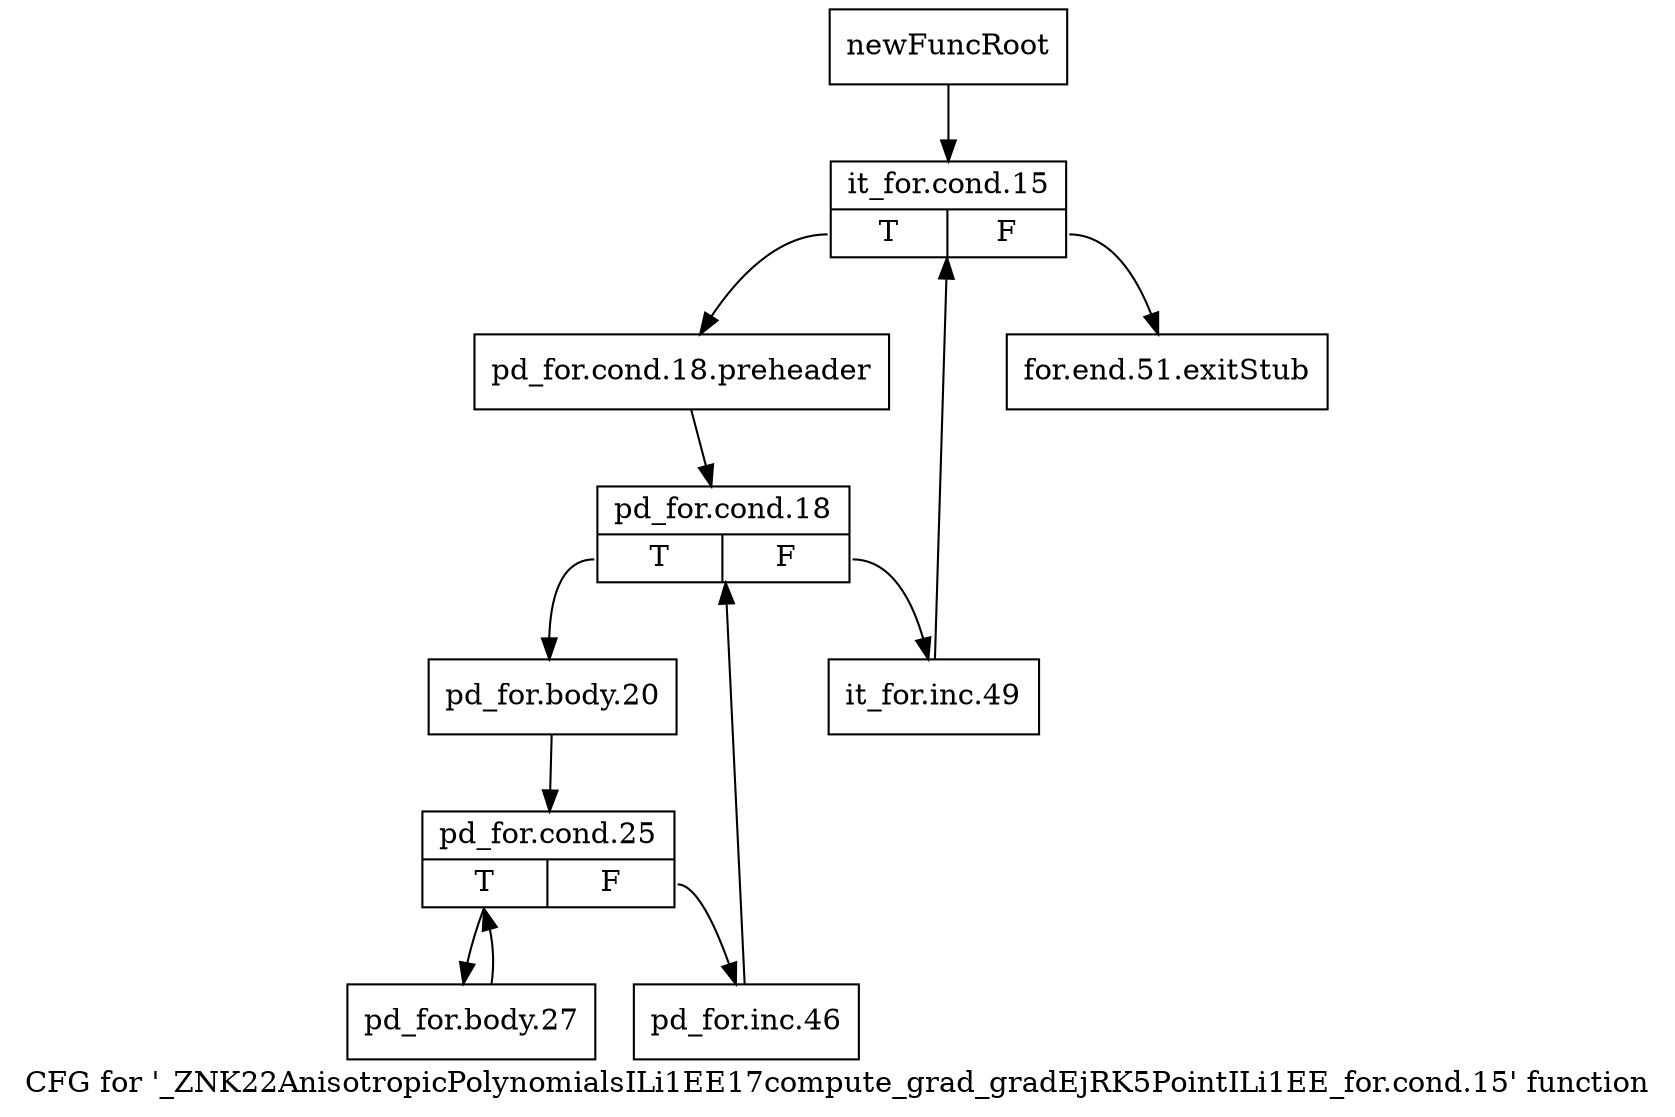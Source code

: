 digraph "CFG for '_ZNK22AnisotropicPolynomialsILi1EE17compute_grad_gradEjRK5PointILi1EE_for.cond.15' function" {
	label="CFG for '_ZNK22AnisotropicPolynomialsILi1EE17compute_grad_gradEjRK5PointILi1EE_for.cond.15' function";

	Node0x978df60 [shape=record,label="{newFuncRoot}"];
	Node0x978df60 -> Node0x978e000;
	Node0x978dfb0 [shape=record,label="{for.end.51.exitStub}"];
	Node0x978e000 [shape=record,label="{it_for.cond.15|{<s0>T|<s1>F}}"];
	Node0x978e000:s0 -> Node0x978e050;
	Node0x978e000:s1 -> Node0x978dfb0;
	Node0x978e050 [shape=record,label="{pd_for.cond.18.preheader}"];
	Node0x978e050 -> Node0x978e4e0;
	Node0x978e4e0 [shape=record,label="{pd_for.cond.18|{<s0>T|<s1>F}}"];
	Node0x978e4e0:s0 -> Node0x978e580;
	Node0x978e4e0:s1 -> Node0x978e530;
	Node0x978e530 [shape=record,label="{it_for.inc.49}"];
	Node0x978e530 -> Node0x978e000;
	Node0x978e580 [shape=record,label="{pd_for.body.20}"];
	Node0x978e580 -> Node0x978e5d0;
	Node0x978e5d0 [shape=record,label="{pd_for.cond.25|{<s0>T|<s1>F}}"];
	Node0x978e5d0:s0 -> Node0x978e670;
	Node0x978e5d0:s1 -> Node0x978e620;
	Node0x978e620 [shape=record,label="{pd_for.inc.46}"];
	Node0x978e620 -> Node0x978e4e0;
	Node0x978e670 [shape=record,label="{pd_for.body.27}"];
	Node0x978e670 -> Node0x978e5d0;
}
